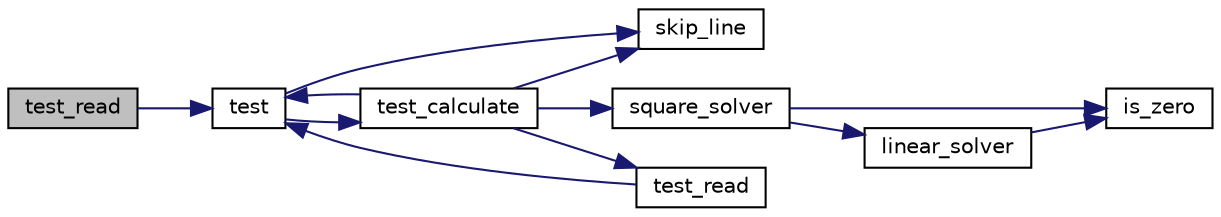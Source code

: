digraph "test_read"
{
 // LATEX_PDF_SIZE
  edge [fontname="Helvetica",fontsize="10",labelfontname="Helvetica",labelfontsize="10"];
  node [fontname="Helvetica",fontsize="10",shape=record];
  rankdir="LR";
  Node1 [label="test_read",height=0.2,width=0.4,color="black", fillcolor="grey75", style="filled", fontcolor="black",tooltip=" "];
  Node1 -> Node2 [color="midnightblue",fontsize="10",style="solid",fontname="Helvetica"];
  Node2 [label="test",height=0.2,width=0.4,color="black", fillcolor="white", style="filled",URL="$question_8cpp.html#a6e67cad071846f1142f8ef33043c4fc4",tooltip=" "];
  Node2 -> Node3 [color="midnightblue",fontsize="10",style="solid",fontname="Helvetica"];
  Node3 [label="skip_line",height=0.2,width=0.4,color="black", fillcolor="white", style="filled",URL="$read__print_8cpp.html#a414daf603ed0764e620c131477f3716e",tooltip=" "];
  Node2 -> Node4 [color="midnightblue",fontsize="10",style="solid",fontname="Helvetica"];
  Node4 [label="test_calculate",height=0.2,width=0.4,color="black", fillcolor="white", style="filled",URL="$squaresolver_8hpp.html#a1dd80a1428e6a8704bf5ad81f5055357",tooltip=" "];
  Node4 -> Node3 [color="midnightblue",fontsize="10",style="solid",fontname="Helvetica"];
  Node4 -> Node5 [color="midnightblue",fontsize="10",style="solid",fontname="Helvetica"];
  Node5 [label="square_solver",height=0.2,width=0.4,color="black", fillcolor="white", style="filled",URL="$solver_8cpp.html#a677cad337c0dc50f5e67b3a3b9988dfe",tooltip=" "];
  Node5 -> Node6 [color="midnightblue",fontsize="10",style="solid",fontname="Helvetica"];
  Node6 [label="is_zero",height=0.2,width=0.4,color="black", fillcolor="white", style="filled",URL="$solver_8cpp.html#a5f362d0ded3cfb385be07e61a70d41cf",tooltip=" "];
  Node5 -> Node7 [color="midnightblue",fontsize="10",style="solid",fontname="Helvetica"];
  Node7 [label="linear_solver",height=0.2,width=0.4,color="black", fillcolor="white", style="filled",URL="$solver_8cpp.html#aefb4bc300b8ba34c80ead6b6fcfbfe14",tooltip=" "];
  Node7 -> Node6 [color="midnightblue",fontsize="10",style="solid",fontname="Helvetica"];
  Node4 -> Node2 [color="midnightblue",fontsize="10",style="solid",fontname="Helvetica"];
  Node4 -> Node8 [color="midnightblue",fontsize="10",style="solid",fontname="Helvetica"];
  Node8 [label="test_read",height=0.2,width=0.4,color="black", fillcolor="white", style="filled",URL="$test_8cpp.html#a4f1182d69b41a2b8716433b4cd2f88bb",tooltip=" "];
  Node8 -> Node2 [color="midnightblue",fontsize="10",style="solid",fontname="Helvetica"];
}

